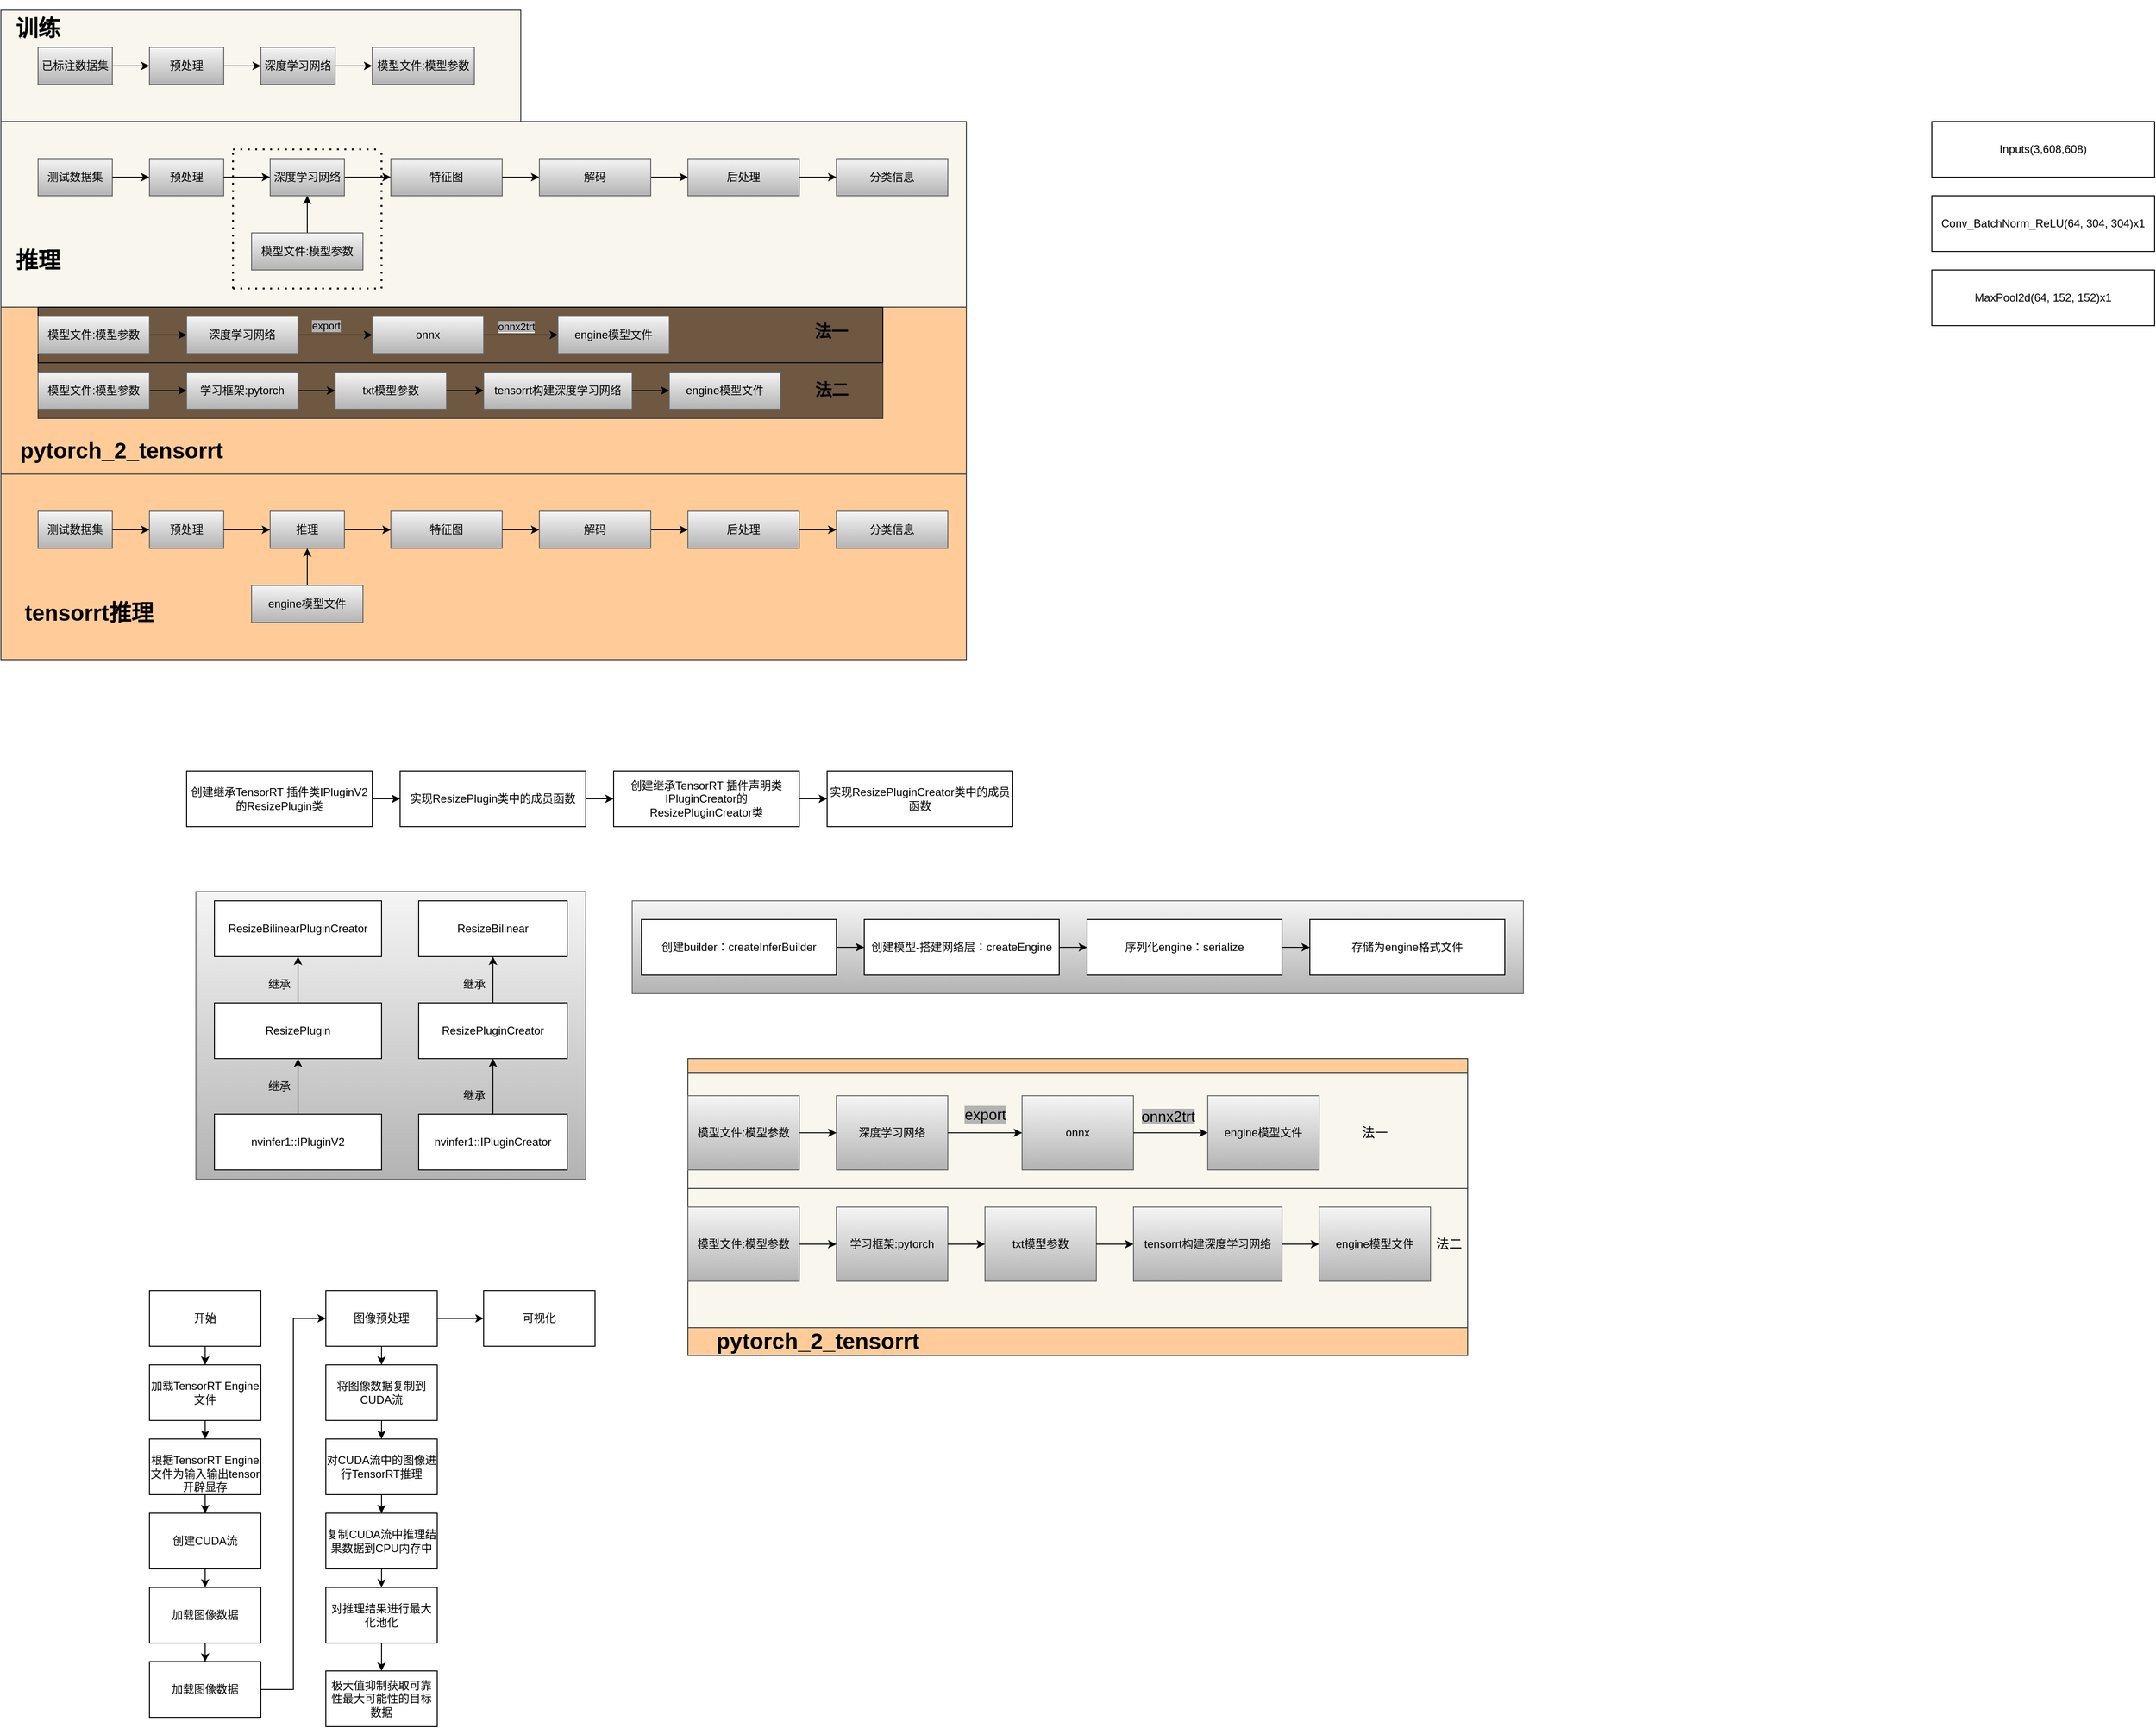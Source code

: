 <mxfile version="15.1.4" type="github">
  <diagram id="8UxI5zDDSqNZYO5CYFuw" name="第 1 页">
    <mxGraphModel dx="977" dy="484" grid="1" gridSize="10" guides="1" tooltips="1" connect="1" arrows="1" fold="1" page="1" pageScale="1" pageWidth="3300" pageHeight="4681" math="0" shadow="0">
      <root>
        <mxCell id="0" />
        <mxCell id="1" parent="0" />
        <mxCell id="S02xbwRRGeU0A3v8oR35-12" value="" style="rounded=0;whiteSpace=wrap;html=1;gradientColor=#b3b3b3;fillColor=#f5f5f5;strokeColor=#666666;" parent="1" vertex="1">
          <mxGeometry x="880" y="1000" width="960" height="100" as="geometry" />
        </mxCell>
        <mxCell id="91bVKzT9zRqBgBeDqGgl-28" value="" style="group" parent="1" vertex="1" connectable="0">
          <mxGeometry x="200" y="40" width="560" height="120" as="geometry" />
        </mxCell>
        <mxCell id="91bVKzT9zRqBgBeDqGgl-25" value="" style="rounded=0;whiteSpace=wrap;html=1;fillColor=#f9f7ed;strokeColor=#36393d;" parent="91bVKzT9zRqBgBeDqGgl-28" vertex="1">
          <mxGeometry width="560" height="120" as="geometry" />
        </mxCell>
        <mxCell id="91bVKzT9zRqBgBeDqGgl-1" value="已标注数据集" style="rounded=0;whiteSpace=wrap;html=1;gradientColor=#b3b3b3;fillColor=#f5f5f5;strokeColor=#666666;" parent="91bVKzT9zRqBgBeDqGgl-28" vertex="1">
          <mxGeometry x="40" y="40" width="80" height="40" as="geometry" />
        </mxCell>
        <mxCell id="91bVKzT9zRqBgBeDqGgl-2" value="预处理" style="rounded=0;whiteSpace=wrap;html=1;gradientColor=#b3b3b3;fillColor=#f5f5f5;strokeColor=#666666;" parent="91bVKzT9zRqBgBeDqGgl-28" vertex="1">
          <mxGeometry x="160" y="40" width="80" height="40" as="geometry" />
        </mxCell>
        <mxCell id="91bVKzT9zRqBgBeDqGgl-6" value="" style="edgeStyle=orthogonalEdgeStyle;rounded=0;orthogonalLoop=1;jettySize=auto;html=1;" parent="91bVKzT9zRqBgBeDqGgl-28" source="91bVKzT9zRqBgBeDqGgl-1" target="91bVKzT9zRqBgBeDqGgl-2" edge="1">
          <mxGeometry relative="1" as="geometry" />
        </mxCell>
        <mxCell id="91bVKzT9zRqBgBeDqGgl-3" value="深度学习网络" style="rounded=0;whiteSpace=wrap;html=1;gradientColor=#b3b3b3;fillColor=#f5f5f5;strokeColor=#666666;" parent="91bVKzT9zRqBgBeDqGgl-28" vertex="1">
          <mxGeometry x="280" y="40" width="80" height="40" as="geometry" />
        </mxCell>
        <mxCell id="91bVKzT9zRqBgBeDqGgl-7" value="" style="edgeStyle=orthogonalEdgeStyle;rounded=0;orthogonalLoop=1;jettySize=auto;html=1;" parent="91bVKzT9zRqBgBeDqGgl-28" source="91bVKzT9zRqBgBeDqGgl-2" target="91bVKzT9zRqBgBeDqGgl-3" edge="1">
          <mxGeometry relative="1" as="geometry" />
        </mxCell>
        <mxCell id="91bVKzT9zRqBgBeDqGgl-4" value="模型文件:模型参数" style="rounded=0;whiteSpace=wrap;html=1;gradientColor=#b3b3b3;fillColor=#f5f5f5;strokeColor=#666666;" parent="91bVKzT9zRqBgBeDqGgl-28" vertex="1">
          <mxGeometry x="400" y="40" width="110" height="40" as="geometry" />
        </mxCell>
        <mxCell id="91bVKzT9zRqBgBeDqGgl-8" value="" style="edgeStyle=orthogonalEdgeStyle;rounded=0;orthogonalLoop=1;jettySize=auto;html=1;" parent="91bVKzT9zRqBgBeDqGgl-28" source="91bVKzT9zRqBgBeDqGgl-3" target="91bVKzT9zRqBgBeDqGgl-4" edge="1">
          <mxGeometry relative="1" as="geometry" />
        </mxCell>
        <mxCell id="91bVKzT9zRqBgBeDqGgl-32" value="&lt;h1&gt;训练&lt;/h1&gt;" style="text;html=1;strokeColor=none;fillColor=none;align=center;verticalAlign=middle;whiteSpace=wrap;rounded=0;" parent="91bVKzT9zRqBgBeDqGgl-28" vertex="1">
          <mxGeometry width="80" height="40" as="geometry" />
        </mxCell>
        <mxCell id="91bVKzT9zRqBgBeDqGgl-146" value="" style="group" parent="1" vertex="1" connectable="0">
          <mxGeometry x="200" y="160" width="1040" height="200" as="geometry" />
        </mxCell>
        <mxCell id="91bVKzT9zRqBgBeDqGgl-29" value="" style="rounded=0;whiteSpace=wrap;html=1;fillColor=#f9f7ed;strokeColor=#36393d;" parent="91bVKzT9zRqBgBeDqGgl-146" vertex="1">
          <mxGeometry width="1040" height="200" as="geometry" />
        </mxCell>
        <mxCell id="91bVKzT9zRqBgBeDqGgl-30" value="" style="group" parent="91bVKzT9zRqBgBeDqGgl-146" vertex="1" connectable="0">
          <mxGeometry x="40" y="40" width="960" height="120" as="geometry" />
        </mxCell>
        <mxCell id="91bVKzT9zRqBgBeDqGgl-9" value="测试数据集" style="rounded=0;whiteSpace=wrap;html=1;gradientColor=#b3b3b3;fillColor=#f5f5f5;strokeColor=#666666;" parent="91bVKzT9zRqBgBeDqGgl-30" vertex="1">
          <mxGeometry width="80" height="40" as="geometry" />
        </mxCell>
        <mxCell id="91bVKzT9zRqBgBeDqGgl-10" value="预处理" style="rounded=0;whiteSpace=wrap;html=1;gradientColor=#b3b3b3;fillColor=#f5f5f5;strokeColor=#666666;" parent="91bVKzT9zRqBgBeDqGgl-30" vertex="1">
          <mxGeometry x="120" width="80" height="40" as="geometry" />
        </mxCell>
        <mxCell id="91bVKzT9zRqBgBeDqGgl-17" value="" style="edgeStyle=orthogonalEdgeStyle;rounded=0;orthogonalLoop=1;jettySize=auto;html=1;" parent="91bVKzT9zRqBgBeDqGgl-30" source="91bVKzT9zRqBgBeDqGgl-9" target="91bVKzT9zRqBgBeDqGgl-10" edge="1">
          <mxGeometry relative="1" as="geometry" />
        </mxCell>
        <mxCell id="91bVKzT9zRqBgBeDqGgl-33" value="&lt;h1&gt;推理&lt;/h1&gt;" style="text;html=1;strokeColor=none;fillColor=none;align=center;verticalAlign=middle;whiteSpace=wrap;rounded=0;" parent="91bVKzT9zRqBgBeDqGgl-146" vertex="1">
          <mxGeometry y="130" width="80" height="40" as="geometry" />
        </mxCell>
        <mxCell id="91bVKzT9zRqBgBeDqGgl-13" value="特征图" style="rounded=0;whiteSpace=wrap;html=1;gradientColor=#b3b3b3;fillColor=#f5f5f5;strokeColor=#666666;" parent="91bVKzT9zRqBgBeDqGgl-146" vertex="1">
          <mxGeometry x="420" y="40" width="120" height="40" as="geometry" />
        </mxCell>
        <mxCell id="91bVKzT9zRqBgBeDqGgl-19" value="" style="edgeStyle=orthogonalEdgeStyle;rounded=0;orthogonalLoop=1;jettySize=auto;html=1;" parent="91bVKzT9zRqBgBeDqGgl-146" source="91bVKzT9zRqBgBeDqGgl-11" target="91bVKzT9zRqBgBeDqGgl-13" edge="1">
          <mxGeometry as="geometry" />
        </mxCell>
        <mxCell id="91bVKzT9zRqBgBeDqGgl-20" value="" style="edgeStyle=orthogonalEdgeStyle;rounded=0;orthogonalLoop=1;jettySize=auto;html=1;" parent="91bVKzT9zRqBgBeDqGgl-146" source="91bVKzT9zRqBgBeDqGgl-13" target="91bVKzT9zRqBgBeDqGgl-14" edge="1">
          <mxGeometry as="geometry" />
        </mxCell>
        <mxCell id="91bVKzT9zRqBgBeDqGgl-11" value="深度学习网络" style="rounded=0;whiteSpace=wrap;html=1;gradientColor=#b3b3b3;fillColor=#f5f5f5;strokeColor=#666666;" parent="91bVKzT9zRqBgBeDqGgl-146" vertex="1">
          <mxGeometry x="290" y="40" width="80" height="40" as="geometry" />
        </mxCell>
        <mxCell id="91bVKzT9zRqBgBeDqGgl-18" value="" style="edgeStyle=orthogonalEdgeStyle;rounded=0;orthogonalLoop=1;jettySize=auto;html=1;" parent="91bVKzT9zRqBgBeDqGgl-146" source="91bVKzT9zRqBgBeDqGgl-10" target="91bVKzT9zRqBgBeDqGgl-11" edge="1">
          <mxGeometry as="geometry" />
        </mxCell>
        <mxCell id="91bVKzT9zRqBgBeDqGgl-24" value="" style="edgeStyle=orthogonalEdgeStyle;rounded=0;orthogonalLoop=1;jettySize=auto;html=1;" parent="91bVKzT9zRqBgBeDqGgl-146" source="91bVKzT9zRqBgBeDqGgl-12" target="91bVKzT9zRqBgBeDqGgl-11" edge="1">
          <mxGeometry as="geometry" />
        </mxCell>
        <mxCell id="91bVKzT9zRqBgBeDqGgl-12" value="模型文件:模型参数" style="rounded=0;whiteSpace=wrap;html=1;gradientColor=#b3b3b3;fillColor=#f5f5f5;strokeColor=#666666;" parent="91bVKzT9zRqBgBeDqGgl-146" vertex="1">
          <mxGeometry x="270" y="120" width="120" height="40" as="geometry" />
        </mxCell>
        <mxCell id="91bVKzT9zRqBgBeDqGgl-22" value="分类信息" style="rounded=0;whiteSpace=wrap;html=1;gradientColor=#b3b3b3;fillColor=#f5f5f5;strokeColor=#666666;" parent="91bVKzT9zRqBgBeDqGgl-146" vertex="1">
          <mxGeometry x="900" y="40" width="120" height="40" as="geometry" />
        </mxCell>
        <mxCell id="91bVKzT9zRqBgBeDqGgl-23" value="" style="edgeStyle=orthogonalEdgeStyle;rounded=0;orthogonalLoop=1;jettySize=auto;html=1;" parent="91bVKzT9zRqBgBeDqGgl-146" source="91bVKzT9zRqBgBeDqGgl-15" target="91bVKzT9zRqBgBeDqGgl-22" edge="1">
          <mxGeometry as="geometry" />
        </mxCell>
        <mxCell id="91bVKzT9zRqBgBeDqGgl-15" value="后处理" style="rounded=0;whiteSpace=wrap;html=1;gradientColor=#b3b3b3;fillColor=#f5f5f5;strokeColor=#666666;" parent="91bVKzT9zRqBgBeDqGgl-146" vertex="1">
          <mxGeometry x="740" y="40" width="120" height="40" as="geometry" />
        </mxCell>
        <mxCell id="91bVKzT9zRqBgBeDqGgl-21" value="" style="edgeStyle=orthogonalEdgeStyle;rounded=0;orthogonalLoop=1;jettySize=auto;html=1;" parent="91bVKzT9zRqBgBeDqGgl-146" source="91bVKzT9zRqBgBeDqGgl-14" target="91bVKzT9zRqBgBeDqGgl-15" edge="1">
          <mxGeometry as="geometry" />
        </mxCell>
        <mxCell id="91bVKzT9zRqBgBeDqGgl-14" value="解码" style="rounded=0;whiteSpace=wrap;html=1;gradientColor=#b3b3b3;fillColor=#f5f5f5;strokeColor=#666666;" parent="91bVKzT9zRqBgBeDqGgl-146" vertex="1">
          <mxGeometry x="580" y="40" width="120" height="40" as="geometry" />
        </mxCell>
        <mxCell id="91bVKzT9zRqBgBeDqGgl-108" value="" style="group" parent="91bVKzT9zRqBgBeDqGgl-146" vertex="1" connectable="0">
          <mxGeometry x="250" y="30" width="160" height="150" as="geometry" />
        </mxCell>
        <mxCell id="91bVKzT9zRqBgBeDqGgl-99" value="" style="endArrow=none;dashed=1;html=1;dashPattern=1 3;strokeWidth=2;" parent="91bVKzT9zRqBgBeDqGgl-108" edge="1">
          <mxGeometry x="180.5" y="180" width="50" height="50" as="geometry">
            <mxPoint x="160" y="150" as="sourcePoint" />
            <mxPoint x="160" as="targetPoint" />
          </mxGeometry>
        </mxCell>
        <mxCell id="91bVKzT9zRqBgBeDqGgl-98" value="" style="endArrow=none;dashed=1;html=1;dashPattern=1 3;strokeWidth=2;" parent="91bVKzT9zRqBgBeDqGgl-108" edge="1">
          <mxGeometry x="200" y="180" width="50" height="50" as="geometry">
            <mxPoint y="150" as="sourcePoint" />
            <mxPoint as="targetPoint" />
          </mxGeometry>
        </mxCell>
        <mxCell id="91bVKzT9zRqBgBeDqGgl-100" value="" style="endArrow=none;dashed=1;html=1;dashPattern=1 3;strokeWidth=2;" parent="91bVKzT9zRqBgBeDqGgl-108" edge="1">
          <mxGeometry x="200" y="160" width="50" height="50" as="geometry">
            <mxPoint as="sourcePoint" />
            <mxPoint x="160" as="targetPoint" />
          </mxGeometry>
        </mxCell>
        <mxCell id="91bVKzT9zRqBgBeDqGgl-102" value="" style="endArrow=none;dashed=1;html=1;dashPattern=1 3;strokeWidth=2;" parent="91bVKzT9zRqBgBeDqGgl-108" edge="1">
          <mxGeometry x="200" y="180" width="50" height="50" as="geometry">
            <mxPoint y="150" as="sourcePoint" />
            <mxPoint x="160" y="150" as="targetPoint" />
          </mxGeometry>
        </mxCell>
        <mxCell id="91bVKzT9zRqBgBeDqGgl-148" value="" style="group" parent="1" vertex="1" connectable="0">
          <mxGeometry x="200" y="540" width="1040" height="200" as="geometry" />
        </mxCell>
        <mxCell id="91bVKzT9zRqBgBeDqGgl-149" value="" style="rounded=0;whiteSpace=wrap;html=1;fillColor=#ffcc99;strokeColor=#36393d;" parent="91bVKzT9zRqBgBeDqGgl-148" vertex="1">
          <mxGeometry width="1040" height="200" as="geometry" />
        </mxCell>
        <mxCell id="91bVKzT9zRqBgBeDqGgl-150" value="" style="group" parent="91bVKzT9zRqBgBeDqGgl-148" vertex="1" connectable="0">
          <mxGeometry x="40" y="40" width="960" height="120" as="geometry" />
        </mxCell>
        <mxCell id="91bVKzT9zRqBgBeDqGgl-151" value="测试数据集" style="rounded=0;whiteSpace=wrap;html=1;gradientColor=#b3b3b3;fillColor=#f5f5f5;strokeColor=#666666;" parent="91bVKzT9zRqBgBeDqGgl-150" vertex="1">
          <mxGeometry width="80" height="40" as="geometry" />
        </mxCell>
        <mxCell id="91bVKzT9zRqBgBeDqGgl-152" value="预处理" style="rounded=0;whiteSpace=wrap;html=1;gradientColor=#b3b3b3;fillColor=#f5f5f5;strokeColor=#666666;" parent="91bVKzT9zRqBgBeDqGgl-150" vertex="1">
          <mxGeometry x="120" width="80" height="40" as="geometry" />
        </mxCell>
        <mxCell id="91bVKzT9zRqBgBeDqGgl-153" value="" style="edgeStyle=orthogonalEdgeStyle;rounded=0;orthogonalLoop=1;jettySize=auto;html=1;" parent="91bVKzT9zRqBgBeDqGgl-150" source="91bVKzT9zRqBgBeDqGgl-151" target="91bVKzT9zRqBgBeDqGgl-152" edge="1">
          <mxGeometry relative="1" as="geometry" />
        </mxCell>
        <mxCell id="91bVKzT9zRqBgBeDqGgl-154" value="&lt;h1&gt;tensorrt推理&lt;/h1&gt;" style="text;html=1;strokeColor=none;fillColor=none;align=center;verticalAlign=middle;whiteSpace=wrap;rounded=0;" parent="91bVKzT9zRqBgBeDqGgl-148" vertex="1">
          <mxGeometry x="20" y="130" width="150" height="40" as="geometry" />
        </mxCell>
        <mxCell id="91bVKzT9zRqBgBeDqGgl-155" value="特征图" style="rounded=0;whiteSpace=wrap;html=1;gradientColor=#b3b3b3;fillColor=#f5f5f5;strokeColor=#666666;" parent="91bVKzT9zRqBgBeDqGgl-148" vertex="1">
          <mxGeometry x="420" y="40" width="120" height="40" as="geometry" />
        </mxCell>
        <mxCell id="91bVKzT9zRqBgBeDqGgl-156" value="" style="edgeStyle=orthogonalEdgeStyle;rounded=0;orthogonalLoop=1;jettySize=auto;html=1;" parent="91bVKzT9zRqBgBeDqGgl-148" source="91bVKzT9zRqBgBeDqGgl-158" target="91bVKzT9zRqBgBeDqGgl-155" edge="1">
          <mxGeometry as="geometry" />
        </mxCell>
        <mxCell id="91bVKzT9zRqBgBeDqGgl-157" value="" style="edgeStyle=orthogonalEdgeStyle;rounded=0;orthogonalLoop=1;jettySize=auto;html=1;" parent="91bVKzT9zRqBgBeDqGgl-148" source="91bVKzT9zRqBgBeDqGgl-155" target="91bVKzT9zRqBgBeDqGgl-166" edge="1">
          <mxGeometry as="geometry" />
        </mxCell>
        <mxCell id="91bVKzT9zRqBgBeDqGgl-158" value="推理" style="rounded=0;whiteSpace=wrap;html=1;gradientColor=#b3b3b3;fillColor=#f5f5f5;strokeColor=#666666;" parent="91bVKzT9zRqBgBeDqGgl-148" vertex="1">
          <mxGeometry x="290" y="40" width="80" height="40" as="geometry" />
        </mxCell>
        <mxCell id="91bVKzT9zRqBgBeDqGgl-159" value="" style="edgeStyle=orthogonalEdgeStyle;rounded=0;orthogonalLoop=1;jettySize=auto;html=1;" parent="91bVKzT9zRqBgBeDqGgl-148" source="91bVKzT9zRqBgBeDqGgl-152" target="91bVKzT9zRqBgBeDqGgl-158" edge="1">
          <mxGeometry as="geometry" />
        </mxCell>
        <mxCell id="91bVKzT9zRqBgBeDqGgl-160" value="" style="edgeStyle=orthogonalEdgeStyle;rounded=0;orthogonalLoop=1;jettySize=auto;html=1;" parent="91bVKzT9zRqBgBeDqGgl-148" source="91bVKzT9zRqBgBeDqGgl-161" target="91bVKzT9zRqBgBeDqGgl-158" edge="1">
          <mxGeometry as="geometry" />
        </mxCell>
        <mxCell id="91bVKzT9zRqBgBeDqGgl-161" value="engine模型文件" style="rounded=0;whiteSpace=wrap;html=1;gradientColor=#b3b3b3;fillColor=#f5f5f5;strokeColor=#666666;" parent="91bVKzT9zRqBgBeDqGgl-148" vertex="1">
          <mxGeometry x="270" y="120" width="120" height="40" as="geometry" />
        </mxCell>
        <mxCell id="91bVKzT9zRqBgBeDqGgl-162" value="分类信息" style="rounded=0;whiteSpace=wrap;html=1;gradientColor=#b3b3b3;fillColor=#f5f5f5;strokeColor=#666666;" parent="91bVKzT9zRqBgBeDqGgl-148" vertex="1">
          <mxGeometry x="900" y="40" width="120" height="40" as="geometry" />
        </mxCell>
        <mxCell id="91bVKzT9zRqBgBeDqGgl-163" value="" style="edgeStyle=orthogonalEdgeStyle;rounded=0;orthogonalLoop=1;jettySize=auto;html=1;" parent="91bVKzT9zRqBgBeDqGgl-148" source="91bVKzT9zRqBgBeDqGgl-164" target="91bVKzT9zRqBgBeDqGgl-162" edge="1">
          <mxGeometry as="geometry" />
        </mxCell>
        <mxCell id="91bVKzT9zRqBgBeDqGgl-164" value="后处理" style="rounded=0;whiteSpace=wrap;html=1;gradientColor=#b3b3b3;fillColor=#f5f5f5;strokeColor=#666666;" parent="91bVKzT9zRqBgBeDqGgl-148" vertex="1">
          <mxGeometry x="740" y="40" width="120" height="40" as="geometry" />
        </mxCell>
        <mxCell id="91bVKzT9zRqBgBeDqGgl-165" value="" style="edgeStyle=orthogonalEdgeStyle;rounded=0;orthogonalLoop=1;jettySize=auto;html=1;" parent="91bVKzT9zRqBgBeDqGgl-148" source="91bVKzT9zRqBgBeDqGgl-166" target="91bVKzT9zRqBgBeDqGgl-164" edge="1">
          <mxGeometry as="geometry" />
        </mxCell>
        <mxCell id="91bVKzT9zRqBgBeDqGgl-166" value="解码" style="rounded=0;whiteSpace=wrap;html=1;gradientColor=#b3b3b3;fillColor=#f5f5f5;strokeColor=#666666;" parent="91bVKzT9zRqBgBeDqGgl-148" vertex="1">
          <mxGeometry x="580" y="40" width="120" height="40" as="geometry" />
        </mxCell>
        <mxCell id="91bVKzT9zRqBgBeDqGgl-198" value="" style="group" parent="1" vertex="1" connectable="0">
          <mxGeometry x="200" y="360" width="1040" height="180" as="geometry" />
        </mxCell>
        <mxCell id="91bVKzT9zRqBgBeDqGgl-197" value="" style="rounded=0;whiteSpace=wrap;html=1;labelBackgroundColor=#B3B3B3;fillColor=#ffcc99;strokeColor=#36393d;" parent="91bVKzT9zRqBgBeDqGgl-198" vertex="1">
          <mxGeometry width="1040" height="180" as="geometry" />
        </mxCell>
        <mxCell id="91bVKzT9zRqBgBeDqGgl-143" value="&lt;h1&gt;pytorch_2_tensorrt&lt;/h1&gt;" style="text;html=1;strokeColor=none;fillColor=none;align=center;verticalAlign=middle;whiteSpace=wrap;rounded=0;" parent="91bVKzT9zRqBgBeDqGgl-198" vertex="1">
          <mxGeometry x="20" y="140" width="220" height="30" as="geometry" />
        </mxCell>
        <mxCell id="91bVKzT9zRqBgBeDqGgl-196" value="" style="group" parent="91bVKzT9zRqBgBeDqGgl-198" vertex="1" connectable="0">
          <mxGeometry x="40" width="910" height="120" as="geometry" />
        </mxCell>
        <mxCell id="91bVKzT9zRqBgBeDqGgl-190" value="" style="group" parent="91bVKzT9zRqBgBeDqGgl-196" vertex="1" connectable="0">
          <mxGeometry y="60" width="910" height="60" as="geometry" />
        </mxCell>
        <mxCell id="91bVKzT9zRqBgBeDqGgl-129" value="" style="rounded=0;whiteSpace=wrap;html=1;strokeColor=#36393d;fillColor=#6E5842;" parent="91bVKzT9zRqBgBeDqGgl-190" vertex="1">
          <mxGeometry width="910" height="60" as="geometry" />
        </mxCell>
        <mxCell id="91bVKzT9zRqBgBeDqGgl-115" value="学习框架:pytorch" style="rounded=0;whiteSpace=wrap;html=1;gradientColor=#b3b3b3;fillColor=#f5f5f5;strokeColor=#666666;" parent="91bVKzT9zRqBgBeDqGgl-190" vertex="1">
          <mxGeometry x="160" y="10" width="120" height="40" as="geometry" />
        </mxCell>
        <mxCell id="91bVKzT9zRqBgBeDqGgl-116" value="" style="edgeStyle=orthogonalEdgeStyle;rounded=0;orthogonalLoop=1;jettySize=auto;html=1;" parent="91bVKzT9zRqBgBeDqGgl-190" source="91bVKzT9zRqBgBeDqGgl-117" target="91bVKzT9zRqBgBeDqGgl-115" edge="1">
          <mxGeometry y="-70" as="geometry" />
        </mxCell>
        <mxCell id="91bVKzT9zRqBgBeDqGgl-117" value="模型文件:模型参数" style="rounded=0;whiteSpace=wrap;html=1;gradientColor=#b3b3b3;fillColor=#f5f5f5;strokeColor=#666666;" parent="91bVKzT9zRqBgBeDqGgl-190" vertex="1">
          <mxGeometry y="10" width="120" height="40" as="geometry" />
        </mxCell>
        <mxCell id="91bVKzT9zRqBgBeDqGgl-119" value="txt模型参数" style="rounded=0;whiteSpace=wrap;html=1;gradientColor=#b3b3b3;fillColor=#f5f5f5;strokeColor=#666666;" parent="91bVKzT9zRqBgBeDqGgl-190" vertex="1">
          <mxGeometry x="320" y="10" width="120" height="40" as="geometry" />
        </mxCell>
        <mxCell id="91bVKzT9zRqBgBeDqGgl-133" value="" style="edgeStyle=orthogonalEdgeStyle;rounded=0;orthogonalLoop=1;jettySize=auto;html=1;" parent="91bVKzT9zRqBgBeDqGgl-190" source="91bVKzT9zRqBgBeDqGgl-115" target="91bVKzT9zRqBgBeDqGgl-119" edge="1">
          <mxGeometry y="-70" as="geometry" />
        </mxCell>
        <mxCell id="91bVKzT9zRqBgBeDqGgl-121" value="tensorrt构建深度学习网络" style="rounded=0;whiteSpace=wrap;html=1;gradientColor=#b3b3b3;fillColor=#f5f5f5;strokeColor=#666666;" parent="91bVKzT9zRqBgBeDqGgl-190" vertex="1">
          <mxGeometry x="480" y="10" width="160" height="40" as="geometry" />
        </mxCell>
        <mxCell id="91bVKzT9zRqBgBeDqGgl-123" value="" style="edgeStyle=orthogonalEdgeStyle;rounded=0;orthogonalLoop=1;jettySize=auto;html=1;" parent="91bVKzT9zRqBgBeDqGgl-190" source="91bVKzT9zRqBgBeDqGgl-119" target="91bVKzT9zRqBgBeDqGgl-121" edge="1">
          <mxGeometry y="-70" as="geometry" />
        </mxCell>
        <mxCell id="91bVKzT9zRqBgBeDqGgl-122" value="engine模型文件" style="rounded=0;whiteSpace=wrap;html=1;gradientColor=#b3b3b3;fillColor=#f5f5f5;strokeColor=#666666;" parent="91bVKzT9zRqBgBeDqGgl-190" vertex="1">
          <mxGeometry x="680" y="10" width="120" height="40" as="geometry" />
        </mxCell>
        <mxCell id="91bVKzT9zRqBgBeDqGgl-124" value="" style="edgeStyle=orthogonalEdgeStyle;rounded=0;orthogonalLoop=1;jettySize=auto;html=1;" parent="91bVKzT9zRqBgBeDqGgl-190" source="91bVKzT9zRqBgBeDqGgl-121" target="91bVKzT9zRqBgBeDqGgl-122" edge="1">
          <mxGeometry y="-70" as="geometry" />
        </mxCell>
        <mxCell id="91bVKzT9zRqBgBeDqGgl-131" value="&lt;h2&gt;法二&lt;/h2&gt;" style="text;html=1;strokeColor=none;fillColor=none;align=center;verticalAlign=middle;whiteSpace=wrap;rounded=0;" parent="91bVKzT9zRqBgBeDqGgl-190" vertex="1">
          <mxGeometry x="830" y="10" width="50" height="40" as="geometry" />
        </mxCell>
        <mxCell id="91bVKzT9zRqBgBeDqGgl-193" value="" style="group" parent="91bVKzT9zRqBgBeDqGgl-196" vertex="1" connectable="0">
          <mxGeometry width="910" height="60" as="geometry" />
        </mxCell>
        <mxCell id="91bVKzT9zRqBgBeDqGgl-178" value="" style="rounded=0;whiteSpace=wrap;html=1;fillColor=#6E5842;" parent="91bVKzT9zRqBgBeDqGgl-193" vertex="1">
          <mxGeometry width="910" height="60" as="geometry" />
        </mxCell>
        <mxCell id="91bVKzT9zRqBgBeDqGgl-183" value="" style="group" parent="91bVKzT9zRqBgBeDqGgl-193" vertex="1" connectable="0">
          <mxGeometry x="740" y="20" width="130" height="40" as="geometry" />
        </mxCell>
        <mxCell id="91bVKzT9zRqBgBeDqGgl-127" value="&lt;h2&gt;法一&lt;/h2&gt;" style="text;html=1;strokeColor=none;fillColor=none;align=center;verticalAlign=middle;whiteSpace=wrap;rounded=0;" parent="91bVKzT9zRqBgBeDqGgl-183" vertex="1">
          <mxGeometry x="90" y="-6.67" width="48.9" height="26.67" as="geometry" />
        </mxCell>
        <mxCell id="91bVKzT9zRqBgBeDqGgl-53" value="深度学习网络" style="rounded=0;whiteSpace=wrap;html=1;gradientColor=#b3b3b3;fillColor=#f5f5f5;strokeColor=#666666;" parent="91bVKzT9zRqBgBeDqGgl-193" vertex="1">
          <mxGeometry x="160" y="10" width="120" height="40" as="geometry" />
        </mxCell>
        <mxCell id="91bVKzT9zRqBgBeDqGgl-111" value="" style="edgeStyle=orthogonalEdgeStyle;rounded=0;orthogonalLoop=1;jettySize=auto;html=1;" parent="91bVKzT9zRqBgBeDqGgl-193" source="91bVKzT9zRqBgBeDqGgl-93" target="91bVKzT9zRqBgBeDqGgl-53" edge="1">
          <mxGeometry y="-100" as="geometry" />
        </mxCell>
        <mxCell id="91bVKzT9zRqBgBeDqGgl-93" value="模型文件:模型参数" style="rounded=0;whiteSpace=wrap;html=1;gradientColor=#b3b3b3;fillColor=#f5f5f5;strokeColor=#666666;" parent="91bVKzT9zRqBgBeDqGgl-193" vertex="1">
          <mxGeometry y="10" width="120" height="40" as="geometry" />
        </mxCell>
        <mxCell id="91bVKzT9zRqBgBeDqGgl-94" value="onnx" style="rounded=0;whiteSpace=wrap;html=1;gradientColor=#b3b3b3;fillColor=#f5f5f5;strokeColor=#666666;" parent="91bVKzT9zRqBgBeDqGgl-193" vertex="1">
          <mxGeometry x="360" y="10" width="120" height="40" as="geometry" />
        </mxCell>
        <mxCell id="91bVKzT9zRqBgBeDqGgl-112" value="" style="edgeStyle=orthogonalEdgeStyle;rounded=0;orthogonalLoop=1;jettySize=auto;html=1;" parent="91bVKzT9zRqBgBeDqGgl-193" source="91bVKzT9zRqBgBeDqGgl-53" target="91bVKzT9zRqBgBeDqGgl-94" edge="1">
          <mxGeometry y="-100" as="geometry" />
        </mxCell>
        <mxCell id="91bVKzT9zRqBgBeDqGgl-174" value="export" style="edgeLabel;html=1;align=center;verticalAlign=middle;resizable=0;points=[];labelBackgroundColor=#B3B3B3;" parent="91bVKzT9zRqBgBeDqGgl-112" vertex="1" connectable="0">
          <mxGeometry relative="1" as="geometry">
            <mxPoint x="-10" y="-10" as="offset" />
          </mxGeometry>
        </mxCell>
        <mxCell id="91bVKzT9zRqBgBeDqGgl-95" value="engine模型文件" style="rounded=0;whiteSpace=wrap;html=1;gradientColor=#b3b3b3;fillColor=#f5f5f5;strokeColor=#666666;" parent="91bVKzT9zRqBgBeDqGgl-193" vertex="1">
          <mxGeometry x="560" y="10" width="120" height="40" as="geometry" />
        </mxCell>
        <mxCell id="91bVKzT9zRqBgBeDqGgl-113" value="" style="edgeStyle=orthogonalEdgeStyle;rounded=0;orthogonalLoop=1;jettySize=auto;html=1;" parent="91bVKzT9zRqBgBeDqGgl-193" source="91bVKzT9zRqBgBeDqGgl-94" target="91bVKzT9zRqBgBeDqGgl-95" edge="1">
          <mxGeometry y="-100" as="geometry" />
        </mxCell>
        <mxCell id="91bVKzT9zRqBgBeDqGgl-175" value="&lt;span style=&quot;background-color: rgb(179 , 179 , 179)&quot;&gt;onnx2trt&lt;/span&gt;" style="edgeLabel;html=1;align=center;verticalAlign=middle;resizable=0;points=[];" parent="91bVKzT9zRqBgBeDqGgl-193" vertex="1" connectable="0">
          <mxGeometry x="530" y="20" as="geometry">
            <mxPoint x="-15" y="1" as="offset" />
          </mxGeometry>
        </mxCell>
        <mxCell id="hynaGmhpuU8hfWFkTGDj-11" value="" style="rounded=0;whiteSpace=wrap;html=1;fontSize=14;fillColor=#ffcc99;strokeColor=#36393d;" parent="1" vertex="1">
          <mxGeometry x="940" y="1170" width="840" height="320" as="geometry" />
        </mxCell>
        <mxCell id="hynaGmhpuU8hfWFkTGDj-12" value="" style="rounded=0;whiteSpace=wrap;html=1;fontSize=14;fillColor=#f9f7ed;strokeColor=#36393d;" parent="1" vertex="1">
          <mxGeometry x="940" y="1185" width="840" height="130" as="geometry" />
        </mxCell>
        <mxCell id="hynaGmhpuU8hfWFkTGDj-13" value="&lt;h1&gt;pytorch_2_tensorrt&lt;/h1&gt;" style="text;html=1;strokeColor=none;fillColor=none;align=center;verticalAlign=middle;whiteSpace=wrap;rounded=0;" parent="1" vertex="1">
          <mxGeometry x="970" y="1460" width="220" height="30" as="geometry" />
        </mxCell>
        <mxCell id="hynaGmhpuU8hfWFkTGDj-14" value="" style="group" parent="1" vertex="1" connectable="0">
          <mxGeometry x="940" y="1210" width="760" height="80" as="geometry" />
        </mxCell>
        <mxCell id="hynaGmhpuU8hfWFkTGDj-15" value="法一" style="text;html=1;strokeColor=none;fillColor=none;align=center;verticalAlign=middle;whiteSpace=wrap;rounded=0;fontSize=14;" parent="hynaGmhpuU8hfWFkTGDj-14" vertex="1">
          <mxGeometry x="720" y="30" width="40" height="20" as="geometry" />
        </mxCell>
        <mxCell id="hynaGmhpuU8hfWFkTGDj-16" value="深度学习网络" style="rounded=0;whiteSpace=wrap;html=1;gradientColor=#b3b3b3;fillColor=#f5f5f5;strokeColor=#666666;" parent="hynaGmhpuU8hfWFkTGDj-14" vertex="1">
          <mxGeometry x="160" width="120" height="80" as="geometry" />
        </mxCell>
        <mxCell id="hynaGmhpuU8hfWFkTGDj-17" value="" style="edgeStyle=orthogonalEdgeStyle;rounded=0;orthogonalLoop=1;jettySize=auto;html=1;" parent="hynaGmhpuU8hfWFkTGDj-14" source="hynaGmhpuU8hfWFkTGDj-18" target="hynaGmhpuU8hfWFkTGDj-16" edge="1">
          <mxGeometry y="-100" as="geometry" />
        </mxCell>
        <mxCell id="hynaGmhpuU8hfWFkTGDj-18" value="模型文件:模型参数" style="rounded=0;whiteSpace=wrap;html=1;gradientColor=#b3b3b3;fillColor=#f5f5f5;strokeColor=#666666;" parent="hynaGmhpuU8hfWFkTGDj-14" vertex="1">
          <mxGeometry width="120" height="80" as="geometry" />
        </mxCell>
        <mxCell id="hynaGmhpuU8hfWFkTGDj-19" value="onnx" style="rounded=0;whiteSpace=wrap;html=1;gradientColor=#b3b3b3;fillColor=#f5f5f5;strokeColor=#666666;" parent="hynaGmhpuU8hfWFkTGDj-14" vertex="1">
          <mxGeometry x="360" width="120" height="80" as="geometry" />
        </mxCell>
        <mxCell id="hynaGmhpuU8hfWFkTGDj-20" value="" style="edgeStyle=orthogonalEdgeStyle;rounded=0;orthogonalLoop=1;jettySize=auto;html=1;" parent="hynaGmhpuU8hfWFkTGDj-14" source="hynaGmhpuU8hfWFkTGDj-16" target="hynaGmhpuU8hfWFkTGDj-19" edge="1">
          <mxGeometry y="-100" as="geometry" />
        </mxCell>
        <mxCell id="hynaGmhpuU8hfWFkTGDj-21" value="&lt;font style=&quot;font-size: 16px&quot;&gt;export&lt;/font&gt;" style="edgeLabel;html=1;align=center;verticalAlign=middle;resizable=0;points=[];labelBackgroundColor=#B3B3B3;fontSize=14;" parent="hynaGmhpuU8hfWFkTGDj-20" vertex="1" connectable="0">
          <mxGeometry relative="1" as="geometry">
            <mxPoint y="-20" as="offset" />
          </mxGeometry>
        </mxCell>
        <mxCell id="hynaGmhpuU8hfWFkTGDj-22" value="engine模型文件" style="rounded=0;whiteSpace=wrap;html=1;gradientColor=#b3b3b3;fillColor=#f5f5f5;strokeColor=#666666;" parent="hynaGmhpuU8hfWFkTGDj-14" vertex="1">
          <mxGeometry x="560" width="120" height="80" as="geometry" />
        </mxCell>
        <mxCell id="hynaGmhpuU8hfWFkTGDj-23" value="" style="edgeStyle=orthogonalEdgeStyle;rounded=0;orthogonalLoop=1;jettySize=auto;html=1;" parent="hynaGmhpuU8hfWFkTGDj-14" source="hynaGmhpuU8hfWFkTGDj-19" target="hynaGmhpuU8hfWFkTGDj-22" edge="1">
          <mxGeometry y="-100" as="geometry" />
        </mxCell>
        <mxCell id="hynaGmhpuU8hfWFkTGDj-24" value="&lt;font style=&quot;font-size: 16px&quot;&gt;&lt;span style=&quot;background-color: rgb(179 , 179 , 179)&quot;&gt;onnx2trt&lt;/span&gt;&lt;/font&gt;" style="edgeLabel;html=1;align=center;verticalAlign=middle;resizable=0;points=[];" parent="hynaGmhpuU8hfWFkTGDj-14" vertex="1" connectable="0">
          <mxGeometry x="530" y="10" as="geometry">
            <mxPoint x="-13" y="12" as="offset" />
          </mxGeometry>
        </mxCell>
        <mxCell id="hynaGmhpuU8hfWFkTGDj-25" value="" style="group;fillColor=#f9f7ed;strokeColor=#36393d;" parent="1" vertex="1" connectable="0">
          <mxGeometry x="940" y="1330" width="840" height="130" as="geometry" />
        </mxCell>
        <mxCell id="hynaGmhpuU8hfWFkTGDj-26" value="" style="rounded=0;whiteSpace=wrap;html=1;fontSize=14;fillColor=#f9f7ed;strokeColor=#36393d;" parent="hynaGmhpuU8hfWFkTGDj-25" vertex="1">
          <mxGeometry y="-20" width="840" height="150" as="geometry" />
        </mxCell>
        <mxCell id="hynaGmhpuU8hfWFkTGDj-27" value="法二" style="text;html=1;strokeColor=none;fillColor=none;align=center;verticalAlign=middle;whiteSpace=wrap;rounded=0;fontSize=14;" parent="hynaGmhpuU8hfWFkTGDj-25" vertex="1">
          <mxGeometry x="800" y="30" width="40" height="20" as="geometry" />
        </mxCell>
        <mxCell id="hynaGmhpuU8hfWFkTGDj-28" value="学习框架:pytorch" style="rounded=0;whiteSpace=wrap;html=1;gradientColor=#b3b3b3;fillColor=#f5f5f5;strokeColor=#666666;" parent="hynaGmhpuU8hfWFkTGDj-25" vertex="1">
          <mxGeometry x="160" width="120" height="80" as="geometry" />
        </mxCell>
        <mxCell id="hynaGmhpuU8hfWFkTGDj-29" value="" style="edgeStyle=orthogonalEdgeStyle;rounded=0;orthogonalLoop=1;jettySize=auto;html=1;" parent="hynaGmhpuU8hfWFkTGDj-25" source="hynaGmhpuU8hfWFkTGDj-30" target="hynaGmhpuU8hfWFkTGDj-28" edge="1">
          <mxGeometry y="-70" as="geometry" />
        </mxCell>
        <mxCell id="hynaGmhpuU8hfWFkTGDj-30" value="模型文件:模型参数" style="rounded=0;whiteSpace=wrap;html=1;gradientColor=#b3b3b3;fillColor=#f5f5f5;strokeColor=#666666;" parent="hynaGmhpuU8hfWFkTGDj-25" vertex="1">
          <mxGeometry width="120" height="80" as="geometry" />
        </mxCell>
        <mxCell id="hynaGmhpuU8hfWFkTGDj-31" value="txt模型参数" style="rounded=0;whiteSpace=wrap;html=1;gradientColor=#b3b3b3;fillColor=#f5f5f5;strokeColor=#666666;" parent="hynaGmhpuU8hfWFkTGDj-25" vertex="1">
          <mxGeometry x="320" width="120" height="80" as="geometry" />
        </mxCell>
        <mxCell id="hynaGmhpuU8hfWFkTGDj-32" value="" style="edgeStyle=orthogonalEdgeStyle;rounded=0;orthogonalLoop=1;jettySize=auto;html=1;" parent="hynaGmhpuU8hfWFkTGDj-25" source="hynaGmhpuU8hfWFkTGDj-28" target="hynaGmhpuU8hfWFkTGDj-31" edge="1">
          <mxGeometry y="-70" as="geometry" />
        </mxCell>
        <mxCell id="hynaGmhpuU8hfWFkTGDj-33" value="tensorrt构建深度学习网络" style="rounded=0;whiteSpace=wrap;html=1;gradientColor=#b3b3b3;fillColor=#f5f5f5;strokeColor=#666666;" parent="hynaGmhpuU8hfWFkTGDj-25" vertex="1">
          <mxGeometry x="480" width="160" height="80" as="geometry" />
        </mxCell>
        <mxCell id="hynaGmhpuU8hfWFkTGDj-34" value="" style="edgeStyle=orthogonalEdgeStyle;rounded=0;orthogonalLoop=1;jettySize=auto;html=1;" parent="hynaGmhpuU8hfWFkTGDj-25" source="hynaGmhpuU8hfWFkTGDj-31" target="hynaGmhpuU8hfWFkTGDj-33" edge="1">
          <mxGeometry y="-70" as="geometry" />
        </mxCell>
        <mxCell id="hynaGmhpuU8hfWFkTGDj-35" value="engine模型文件" style="rounded=0;whiteSpace=wrap;html=1;gradientColor=#b3b3b3;fillColor=#f5f5f5;strokeColor=#666666;" parent="hynaGmhpuU8hfWFkTGDj-25" vertex="1">
          <mxGeometry x="680" width="120" height="80" as="geometry" />
        </mxCell>
        <mxCell id="hynaGmhpuU8hfWFkTGDj-36" value="" style="edgeStyle=orthogonalEdgeStyle;rounded=0;orthogonalLoop=1;jettySize=auto;html=1;" parent="hynaGmhpuU8hfWFkTGDj-25" source="hynaGmhpuU8hfWFkTGDj-33" target="hynaGmhpuU8hfWFkTGDj-35" edge="1">
          <mxGeometry y="-70" as="geometry" />
        </mxCell>
        <mxCell id="zM6WOUxZVbB425My2PGX-19" value="" style="edgeStyle=orthogonalEdgeStyle;rounded=0;orthogonalLoop=1;jettySize=auto;html=1;" parent="1" source="zM6WOUxZVbB425My2PGX-6" target="zM6WOUxZVbB425My2PGX-7" edge="1">
          <mxGeometry relative="1" as="geometry" />
        </mxCell>
        <mxCell id="zM6WOUxZVbB425My2PGX-6" value="创建继承TensorRT 插件声明类IPluginCreator的ResizePluginCreator类" style="rounded=0;whiteSpace=wrap;html=1;" parent="1" vertex="1">
          <mxGeometry x="860" y="860" width="200" height="60" as="geometry" />
        </mxCell>
        <mxCell id="zM6WOUxZVbB425My2PGX-7" value="实现ResizePluginCreator类中的成员函数" style="whiteSpace=wrap;html=1;" parent="1" vertex="1">
          <mxGeometry x="1090" y="860" width="200" height="60" as="geometry" />
        </mxCell>
        <mxCell id="zM6WOUxZVbB425My2PGX-17" value="" style="edgeStyle=orthogonalEdgeStyle;rounded=0;orthogonalLoop=1;jettySize=auto;html=1;" parent="1" source="zM6WOUxZVbB425My2PGX-9" target="zM6WOUxZVbB425My2PGX-10" edge="1">
          <mxGeometry relative="1" as="geometry" />
        </mxCell>
        <mxCell id="zM6WOUxZVbB425My2PGX-9" value="创建继承TensorRT 插件类IPluginV2的ResizePlugin类" style="rounded=0;whiteSpace=wrap;html=1;" parent="1" vertex="1">
          <mxGeometry x="400" y="860" width="200" height="60" as="geometry" />
        </mxCell>
        <mxCell id="zM6WOUxZVbB425My2PGX-18" value="" style="edgeStyle=orthogonalEdgeStyle;rounded=0;orthogonalLoop=1;jettySize=auto;html=1;" parent="1" source="zM6WOUxZVbB425My2PGX-10" target="zM6WOUxZVbB425My2PGX-6" edge="1">
          <mxGeometry relative="1" as="geometry" />
        </mxCell>
        <mxCell id="zM6WOUxZVbB425My2PGX-10" value="实现ResizePlugin类中的成员函数" style="whiteSpace=wrap;html=1;" parent="1" vertex="1">
          <mxGeometry x="630" y="860" width="200" height="60" as="geometry" />
        </mxCell>
        <mxCell id="BciI1RIQ2xKS4l1zpY78-10" value="" style="group" parent="1" vertex="1" connectable="0">
          <mxGeometry x="410" y="990" width="420" height="310" as="geometry" />
        </mxCell>
        <mxCell id="5lS5bGCtiUgwyxmi78YG-12" value="" style="rounded=0;whiteSpace=wrap;html=1;fillColor=#f5f5f5;strokeColor=#666666;gradientColor=#b3b3b3;" parent="BciI1RIQ2xKS4l1zpY78-10" vertex="1">
          <mxGeometry width="420" height="310" as="geometry" />
        </mxCell>
        <mxCell id="5lS5bGCtiUgwyxmi78YG-1" value="nvinfer1::IPluginV2" style="rounded=0;whiteSpace=wrap;html=1;" parent="BciI1RIQ2xKS4l1zpY78-10" vertex="1">
          <mxGeometry x="20" y="240" width="180" height="60" as="geometry" />
        </mxCell>
        <mxCell id="5lS5bGCtiUgwyxmi78YG-2" value="nvinfer1::IPluginCreator" style="whiteSpace=wrap;html=1;" parent="BciI1RIQ2xKS4l1zpY78-10" vertex="1">
          <mxGeometry x="240" y="240" width="160" height="60" as="geometry" />
        </mxCell>
        <mxCell id="5lS5bGCtiUgwyxmi78YG-3" value="ResizePlugin" style="rounded=0;whiteSpace=wrap;html=1;" parent="BciI1RIQ2xKS4l1zpY78-10" vertex="1">
          <mxGeometry x="20" y="120" width="180" height="60" as="geometry" />
        </mxCell>
        <mxCell id="BciI1RIQ2xKS4l1zpY78-1" value="" style="edgeStyle=orthogonalEdgeStyle;rounded=0;orthogonalLoop=1;jettySize=auto;html=1;" parent="BciI1RIQ2xKS4l1zpY78-10" source="5lS5bGCtiUgwyxmi78YG-1" target="5lS5bGCtiUgwyxmi78YG-3" edge="1">
          <mxGeometry relative="1" as="geometry" />
        </mxCell>
        <mxCell id="5lS5bGCtiUgwyxmi78YG-4" value="ResizePluginCreator" style="rounded=0;whiteSpace=wrap;html=1;" parent="BciI1RIQ2xKS4l1zpY78-10" vertex="1">
          <mxGeometry x="240" y="120" width="160" height="60" as="geometry" />
        </mxCell>
        <mxCell id="BciI1RIQ2xKS4l1zpY78-5" value="" style="edgeStyle=orthogonalEdgeStyle;rounded=0;orthogonalLoop=1;jettySize=auto;html=1;" parent="BciI1RIQ2xKS4l1zpY78-10" source="5lS5bGCtiUgwyxmi78YG-2" target="5lS5bGCtiUgwyxmi78YG-4" edge="1">
          <mxGeometry relative="1" as="geometry" />
        </mxCell>
        <mxCell id="5lS5bGCtiUgwyxmi78YG-5" value="ResizeBilinearPluginCreator" style="rounded=0;whiteSpace=wrap;html=1;" parent="BciI1RIQ2xKS4l1zpY78-10" vertex="1">
          <mxGeometry x="20" y="10" width="180" height="60" as="geometry" />
        </mxCell>
        <mxCell id="BciI1RIQ2xKS4l1zpY78-2" value="" style="edgeStyle=orthogonalEdgeStyle;rounded=0;orthogonalLoop=1;jettySize=auto;html=1;" parent="BciI1RIQ2xKS4l1zpY78-10" source="5lS5bGCtiUgwyxmi78YG-3" target="5lS5bGCtiUgwyxmi78YG-5" edge="1">
          <mxGeometry relative="1" as="geometry" />
        </mxCell>
        <mxCell id="5lS5bGCtiUgwyxmi78YG-6" value="ResizeBilinear" style="rounded=0;whiteSpace=wrap;html=1;" parent="BciI1RIQ2xKS4l1zpY78-10" vertex="1">
          <mxGeometry x="240" y="10" width="160" height="60" as="geometry" />
        </mxCell>
        <mxCell id="BciI1RIQ2xKS4l1zpY78-6" value="" style="edgeStyle=orthogonalEdgeStyle;rounded=0;orthogonalLoop=1;jettySize=auto;html=1;" parent="BciI1RIQ2xKS4l1zpY78-10" source="5lS5bGCtiUgwyxmi78YG-4" target="5lS5bGCtiUgwyxmi78YG-6" edge="1">
          <mxGeometry relative="1" as="geometry" />
        </mxCell>
        <mxCell id="BciI1RIQ2xKS4l1zpY78-3" value="继承" style="text;html=1;strokeColor=none;fillColor=none;align=center;verticalAlign=middle;whiteSpace=wrap;rounded=0;" parent="BciI1RIQ2xKS4l1zpY78-10" vertex="1">
          <mxGeometry x="70" y="200" width="40" height="20" as="geometry" />
        </mxCell>
        <mxCell id="BciI1RIQ2xKS4l1zpY78-4" value="继承" style="text;html=1;strokeColor=none;fillColor=none;align=center;verticalAlign=middle;whiteSpace=wrap;rounded=0;" parent="BciI1RIQ2xKS4l1zpY78-10" vertex="1">
          <mxGeometry x="70" y="90" width="40" height="20" as="geometry" />
        </mxCell>
        <mxCell id="BciI1RIQ2xKS4l1zpY78-7" value="继承" style="text;html=1;strokeColor=none;fillColor=none;align=center;verticalAlign=middle;whiteSpace=wrap;rounded=0;" parent="BciI1RIQ2xKS4l1zpY78-10" vertex="1">
          <mxGeometry x="280" y="210" width="40" height="20" as="geometry" />
        </mxCell>
        <mxCell id="BciI1RIQ2xKS4l1zpY78-8" value="继承" style="text;html=1;strokeColor=none;fillColor=none;align=center;verticalAlign=middle;whiteSpace=wrap;rounded=0;" parent="BciI1RIQ2xKS4l1zpY78-10" vertex="1">
          <mxGeometry x="280" y="90" width="40" height="20" as="geometry" />
        </mxCell>
        <mxCell id="S02xbwRRGeU0A3v8oR35-9" value="" style="edgeStyle=orthogonalEdgeStyle;rounded=0;orthogonalLoop=1;jettySize=auto;html=1;" parent="1" source="S02xbwRRGeU0A3v8oR35-1" target="S02xbwRRGeU0A3v8oR35-2" edge="1">
          <mxGeometry relative="1" as="geometry" />
        </mxCell>
        <mxCell id="S02xbwRRGeU0A3v8oR35-1" value="创建builder：createInferBuilder" style="rounded=0;whiteSpace=wrap;html=1;" parent="1" vertex="1">
          <mxGeometry x="890" y="1020" width="210" height="60" as="geometry" />
        </mxCell>
        <mxCell id="S02xbwRRGeU0A3v8oR35-10" value="" style="edgeStyle=orthogonalEdgeStyle;rounded=0;orthogonalLoop=1;jettySize=auto;html=1;" parent="1" source="S02xbwRRGeU0A3v8oR35-2" target="S02xbwRRGeU0A3v8oR35-3" edge="1">
          <mxGeometry relative="1" as="geometry" />
        </mxCell>
        <mxCell id="S02xbwRRGeU0A3v8oR35-2" value="创建模型-搭建网络层：createEngine" style="rounded=0;whiteSpace=wrap;html=1;" parent="1" vertex="1">
          <mxGeometry x="1130" y="1020" width="210" height="60" as="geometry" />
        </mxCell>
        <mxCell id="S02xbwRRGeU0A3v8oR35-11" value="" style="edgeStyle=orthogonalEdgeStyle;rounded=0;orthogonalLoop=1;jettySize=auto;html=1;" parent="1" source="S02xbwRRGeU0A3v8oR35-3" target="S02xbwRRGeU0A3v8oR35-4" edge="1">
          <mxGeometry relative="1" as="geometry" />
        </mxCell>
        <mxCell id="S02xbwRRGeU0A3v8oR35-3" value="序列化engine：serialize" style="rounded=0;whiteSpace=wrap;html=1;" parent="1" vertex="1">
          <mxGeometry x="1370" y="1020" width="210" height="60" as="geometry" />
        </mxCell>
        <mxCell id="S02xbwRRGeU0A3v8oR35-4" value="存储为engine格式文件" style="rounded=0;whiteSpace=wrap;html=1;" parent="1" vertex="1">
          <mxGeometry x="1610" y="1020" width="210" height="60" as="geometry" />
        </mxCell>
        <mxCell id="yogwxDKvkyeA2El64vvN-15" style="edgeStyle=orthogonalEdgeStyle;rounded=0;orthogonalLoop=1;jettySize=auto;html=1;entryX=0.5;entryY=0;entryDx=0;entryDy=0;" parent="1" source="yogwxDKvkyeA2El64vvN-1" target="yogwxDKvkyeA2El64vvN-2" edge="1">
          <mxGeometry relative="1" as="geometry" />
        </mxCell>
        <mxCell id="yogwxDKvkyeA2El64vvN-1" value="开始" style="rounded=0;whiteSpace=wrap;html=1;" parent="1" vertex="1">
          <mxGeometry x="360" y="1420" width="120" height="60" as="geometry" />
        </mxCell>
        <mxCell id="yogwxDKvkyeA2El64vvN-16" style="edgeStyle=orthogonalEdgeStyle;rounded=0;orthogonalLoop=1;jettySize=auto;html=1;entryX=0.5;entryY=0;entryDx=0;entryDy=0;" parent="1" source="yogwxDKvkyeA2El64vvN-2" target="yogwxDKvkyeA2El64vvN-3" edge="1">
          <mxGeometry relative="1" as="geometry" />
        </mxCell>
        <mxCell id="yogwxDKvkyeA2El64vvN-2" value="&lt;span lang=&quot;EN-US&quot;&gt;加载TensorRT Engine&lt;/span&gt;&lt;span&gt;文件&lt;/span&gt;" style="rounded=0;whiteSpace=wrap;html=1;" parent="1" vertex="1">
          <mxGeometry x="360" y="1500" width="120" height="60" as="geometry" />
        </mxCell>
        <mxCell id="yogwxDKvkyeA2El64vvN-17" style="edgeStyle=orthogonalEdgeStyle;rounded=0;orthogonalLoop=1;jettySize=auto;html=1;entryX=0.5;entryY=0;entryDx=0;entryDy=0;" parent="1" source="yogwxDKvkyeA2El64vvN-3" target="yogwxDKvkyeA2El64vvN-4" edge="1">
          <mxGeometry relative="1" as="geometry" />
        </mxCell>
        <mxCell id="yogwxDKvkyeA2El64vvN-3" value="&lt;br&gt;&lt;span lang=&quot;EN-US&quot;&gt;根据TensorRT Engine&lt;/span&gt;&lt;span&gt;文件为输入输出tensor开辟显存&lt;/span&gt;" style="rounded=0;whiteSpace=wrap;html=1;" parent="1" vertex="1">
          <mxGeometry x="360" y="1580" width="120" height="60" as="geometry" />
        </mxCell>
        <mxCell id="yogwxDKvkyeA2El64vvN-18" style="edgeStyle=orthogonalEdgeStyle;rounded=0;orthogonalLoop=1;jettySize=auto;html=1;entryX=0.5;entryY=0;entryDx=0;entryDy=0;" parent="1" source="yogwxDKvkyeA2El64vvN-4" target="yogwxDKvkyeA2El64vvN-5" edge="1">
          <mxGeometry relative="1" as="geometry" />
        </mxCell>
        <mxCell id="yogwxDKvkyeA2El64vvN-4" value="创建CUDA流" style="rounded=0;whiteSpace=wrap;html=1;" parent="1" vertex="1">
          <mxGeometry x="360" y="1660" width="120" height="60" as="geometry" />
        </mxCell>
        <mxCell id="yogwxDKvkyeA2El64vvN-19" style="edgeStyle=orthogonalEdgeStyle;rounded=0;orthogonalLoop=1;jettySize=auto;html=1;entryX=0.5;entryY=0;entryDx=0;entryDy=0;" parent="1" source="yogwxDKvkyeA2El64vvN-5" target="yogwxDKvkyeA2El64vvN-6" edge="1">
          <mxGeometry relative="1" as="geometry" />
        </mxCell>
        <mxCell id="yogwxDKvkyeA2El64vvN-5" value="加载图像数据" style="rounded=0;whiteSpace=wrap;html=1;" parent="1" vertex="1">
          <mxGeometry x="360" y="1740" width="120" height="60" as="geometry" />
        </mxCell>
        <mxCell id="yogwxDKvkyeA2El64vvN-20" style="edgeStyle=orthogonalEdgeStyle;rounded=0;orthogonalLoop=1;jettySize=auto;html=1;entryX=0;entryY=0.5;entryDx=0;entryDy=0;" parent="1" source="yogwxDKvkyeA2El64vvN-6" target="yogwxDKvkyeA2El64vvN-7" edge="1">
          <mxGeometry relative="1" as="geometry" />
        </mxCell>
        <mxCell id="yogwxDKvkyeA2El64vvN-6" value="加载图像数据" style="rounded=0;whiteSpace=wrap;html=1;" parent="1" vertex="1">
          <mxGeometry x="360" y="1820" width="120" height="60" as="geometry" />
        </mxCell>
        <mxCell id="yogwxDKvkyeA2El64vvN-21" style="edgeStyle=orthogonalEdgeStyle;rounded=0;orthogonalLoop=1;jettySize=auto;html=1;entryX=0.5;entryY=0;entryDx=0;entryDy=0;" parent="1" source="yogwxDKvkyeA2El64vvN-7" target="yogwxDKvkyeA2El64vvN-8" edge="1">
          <mxGeometry relative="1" as="geometry" />
        </mxCell>
        <mxCell id="yogwxDKvkyeA2El64vvN-27" style="edgeStyle=orthogonalEdgeStyle;rounded=0;orthogonalLoop=1;jettySize=auto;html=1;entryX=0;entryY=0.5;entryDx=0;entryDy=0;" parent="1" source="yogwxDKvkyeA2El64vvN-7" target="yogwxDKvkyeA2El64vvN-13" edge="1">
          <mxGeometry relative="1" as="geometry" />
        </mxCell>
        <mxCell id="yogwxDKvkyeA2El64vvN-7" value="图像预处理" style="rounded=0;whiteSpace=wrap;html=1;" parent="1" vertex="1">
          <mxGeometry x="550" y="1420" width="120" height="60" as="geometry" />
        </mxCell>
        <mxCell id="yogwxDKvkyeA2El64vvN-22" style="edgeStyle=orthogonalEdgeStyle;rounded=0;orthogonalLoop=1;jettySize=auto;html=1;entryX=0.5;entryY=0;entryDx=0;entryDy=0;" parent="1" source="yogwxDKvkyeA2El64vvN-8" target="yogwxDKvkyeA2El64vvN-9" edge="1">
          <mxGeometry relative="1" as="geometry" />
        </mxCell>
        <mxCell id="yogwxDKvkyeA2El64vvN-8" value="将图像数据复制到CUDA流" style="rounded=0;whiteSpace=wrap;html=1;" parent="1" vertex="1">
          <mxGeometry x="550" y="1500" width="120" height="60" as="geometry" />
        </mxCell>
        <mxCell id="yogwxDKvkyeA2El64vvN-23" style="edgeStyle=orthogonalEdgeStyle;rounded=0;orthogonalLoop=1;jettySize=auto;html=1;entryX=0.5;entryY=0;entryDx=0;entryDy=0;" parent="1" source="yogwxDKvkyeA2El64vvN-9" target="yogwxDKvkyeA2El64vvN-10" edge="1">
          <mxGeometry relative="1" as="geometry" />
        </mxCell>
        <mxCell id="yogwxDKvkyeA2El64vvN-9" value="对CUDA流中的图像进行TensorRT推理" style="rounded=0;whiteSpace=wrap;html=1;" parent="1" vertex="1">
          <mxGeometry x="550" y="1580" width="120" height="60" as="geometry" />
        </mxCell>
        <mxCell id="yogwxDKvkyeA2El64vvN-25" style="edgeStyle=orthogonalEdgeStyle;rounded=0;orthogonalLoop=1;jettySize=auto;html=1;entryX=0.5;entryY=0;entryDx=0;entryDy=0;" parent="1" source="yogwxDKvkyeA2El64vvN-10" target="yogwxDKvkyeA2El64vvN-11" edge="1">
          <mxGeometry relative="1" as="geometry" />
        </mxCell>
        <mxCell id="yogwxDKvkyeA2El64vvN-10" value="复制CUDA流中推理结果数据到CPU内存中" style="rounded=0;whiteSpace=wrap;html=1;" parent="1" vertex="1">
          <mxGeometry x="550" y="1660" width="120" height="60" as="geometry" />
        </mxCell>
        <mxCell id="yogwxDKvkyeA2El64vvN-26" style="edgeStyle=orthogonalEdgeStyle;rounded=0;orthogonalLoop=1;jettySize=auto;html=1;entryX=0.5;entryY=0;entryDx=0;entryDy=0;" parent="1" source="yogwxDKvkyeA2El64vvN-11" target="yogwxDKvkyeA2El64vvN-12" edge="1">
          <mxGeometry relative="1" as="geometry" />
        </mxCell>
        <mxCell id="yogwxDKvkyeA2El64vvN-11" value="对推理结果进行最大化池化" style="rounded=0;whiteSpace=wrap;html=1;" parent="1" vertex="1">
          <mxGeometry x="550" y="1740" width="120" height="60" as="geometry" />
        </mxCell>
        <mxCell id="yogwxDKvkyeA2El64vvN-12" value="极大值抑制获取可靠性最大可能性的目标数据" style="rounded=0;whiteSpace=wrap;html=1;" parent="1" vertex="1">
          <mxGeometry x="550" y="1830" width="120" height="60" as="geometry" />
        </mxCell>
        <mxCell id="yogwxDKvkyeA2El64vvN-13" value="可视化" style="rounded=0;whiteSpace=wrap;html=1;" parent="1" vertex="1">
          <mxGeometry x="720" y="1420" width="120" height="60" as="geometry" />
        </mxCell>
        <mxCell id="-DqQ50yFkWeVbov1-j2S-2" value="Inputs(3,608,608)" style="rounded=0;whiteSpace=wrap;html=1;" vertex="1" parent="1">
          <mxGeometry x="2280" y="160" width="240" height="60" as="geometry" />
        </mxCell>
        <mxCell id="-DqQ50yFkWeVbov1-j2S-3" value="Conv_BatchNorm_ReLU(64, 304, 304)x1" style="rounded=0;whiteSpace=wrap;html=1;" vertex="1" parent="1">
          <mxGeometry x="2280" y="240" width="240" height="60" as="geometry" />
        </mxCell>
        <mxCell id="-DqQ50yFkWeVbov1-j2S-4" value="MaxPool2d(64, 152, 152)x1" style="rounded=0;whiteSpace=wrap;html=1;" vertex="1" parent="1">
          <mxGeometry x="2280" y="320" width="240" height="60" as="geometry" />
        </mxCell>
      </root>
    </mxGraphModel>
  </diagram>
</mxfile>
